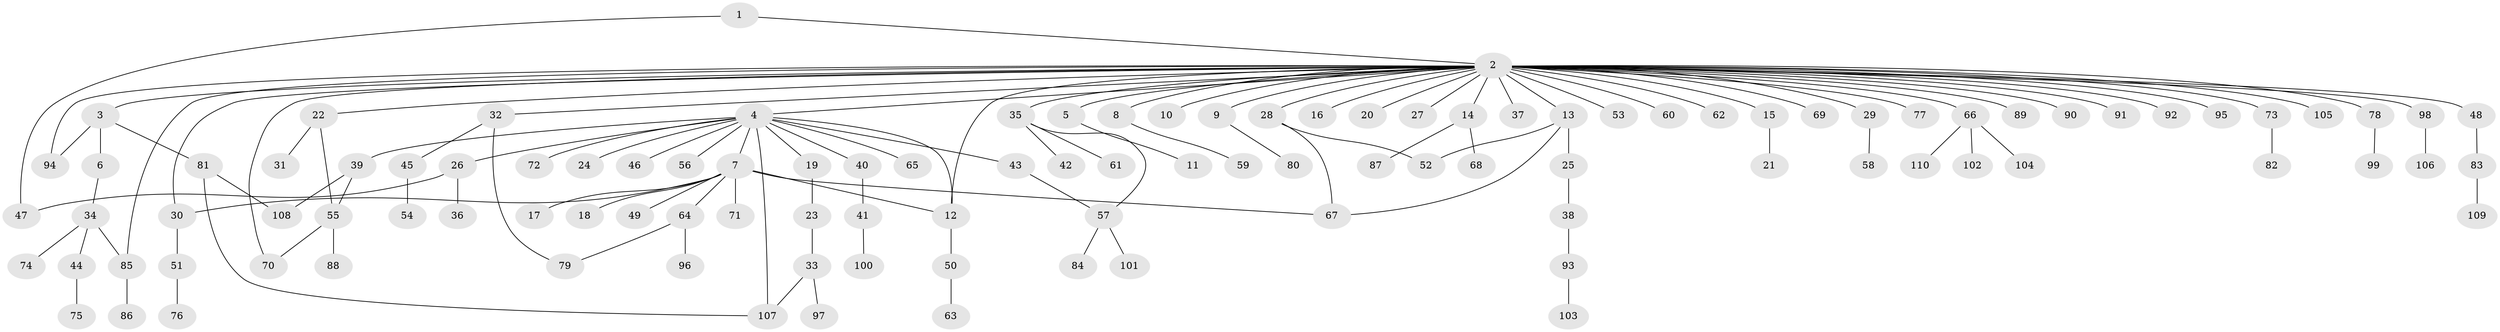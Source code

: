 // coarse degree distribution, {2: 0.19753086419753085, 39: 0.012345679012345678, 4: 0.024691358024691357, 14: 0.012345679012345678, 9: 0.012345679012345678, 1: 0.5925925925925926, 3: 0.14814814814814814}
// Generated by graph-tools (version 1.1) at 2025/51/02/27/25 19:51:55]
// undirected, 110 vertices, 125 edges
graph export_dot {
graph [start="1"]
  node [color=gray90,style=filled];
  1;
  2;
  3;
  4;
  5;
  6;
  7;
  8;
  9;
  10;
  11;
  12;
  13;
  14;
  15;
  16;
  17;
  18;
  19;
  20;
  21;
  22;
  23;
  24;
  25;
  26;
  27;
  28;
  29;
  30;
  31;
  32;
  33;
  34;
  35;
  36;
  37;
  38;
  39;
  40;
  41;
  42;
  43;
  44;
  45;
  46;
  47;
  48;
  49;
  50;
  51;
  52;
  53;
  54;
  55;
  56;
  57;
  58;
  59;
  60;
  61;
  62;
  63;
  64;
  65;
  66;
  67;
  68;
  69;
  70;
  71;
  72;
  73;
  74;
  75;
  76;
  77;
  78;
  79;
  80;
  81;
  82;
  83;
  84;
  85;
  86;
  87;
  88;
  89;
  90;
  91;
  92;
  93;
  94;
  95;
  96;
  97;
  98;
  99;
  100;
  101;
  102;
  103;
  104;
  105;
  106;
  107;
  108;
  109;
  110;
  1 -- 2;
  1 -- 47;
  2 -- 3;
  2 -- 4;
  2 -- 5;
  2 -- 8;
  2 -- 9;
  2 -- 10;
  2 -- 12;
  2 -- 13;
  2 -- 14;
  2 -- 15;
  2 -- 16;
  2 -- 20;
  2 -- 22;
  2 -- 27;
  2 -- 28;
  2 -- 29;
  2 -- 30;
  2 -- 32;
  2 -- 35;
  2 -- 37;
  2 -- 48;
  2 -- 53;
  2 -- 60;
  2 -- 62;
  2 -- 66;
  2 -- 69;
  2 -- 70;
  2 -- 73;
  2 -- 77;
  2 -- 78;
  2 -- 85;
  2 -- 89;
  2 -- 90;
  2 -- 91;
  2 -- 92;
  2 -- 94;
  2 -- 95;
  2 -- 98;
  2 -- 105;
  3 -- 6;
  3 -- 81;
  3 -- 94;
  4 -- 7;
  4 -- 12;
  4 -- 19;
  4 -- 24;
  4 -- 26;
  4 -- 39;
  4 -- 40;
  4 -- 43;
  4 -- 46;
  4 -- 56;
  4 -- 65;
  4 -- 72;
  4 -- 107;
  5 -- 11;
  6 -- 34;
  7 -- 12;
  7 -- 17;
  7 -- 18;
  7 -- 30;
  7 -- 49;
  7 -- 64;
  7 -- 67;
  7 -- 71;
  8 -- 59;
  9 -- 80;
  12 -- 50;
  13 -- 25;
  13 -- 52;
  13 -- 67;
  14 -- 68;
  14 -- 87;
  15 -- 21;
  19 -- 23;
  22 -- 31;
  22 -- 55;
  23 -- 33;
  25 -- 38;
  26 -- 36;
  26 -- 47;
  28 -- 52;
  28 -- 67;
  29 -- 58;
  30 -- 51;
  32 -- 45;
  32 -- 79;
  33 -- 97;
  33 -- 107;
  34 -- 44;
  34 -- 74;
  34 -- 85;
  35 -- 42;
  35 -- 57;
  35 -- 61;
  38 -- 93;
  39 -- 55;
  39 -- 108;
  40 -- 41;
  41 -- 100;
  43 -- 57;
  44 -- 75;
  45 -- 54;
  48 -- 83;
  50 -- 63;
  51 -- 76;
  55 -- 70;
  55 -- 88;
  57 -- 84;
  57 -- 101;
  64 -- 79;
  64 -- 96;
  66 -- 102;
  66 -- 104;
  66 -- 110;
  73 -- 82;
  78 -- 99;
  81 -- 107;
  81 -- 108;
  83 -- 109;
  85 -- 86;
  93 -- 103;
  98 -- 106;
}
